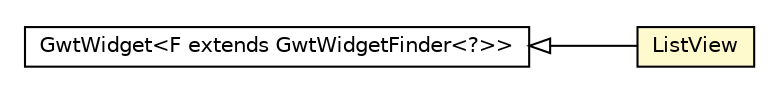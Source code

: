#!/usr/local/bin/dot
#
# Class diagram 
# Generated by UMLGraph version R5_6-24-gf6e263 (http://www.umlgraph.org/)
#

digraph G {
	edge [fontname="Helvetica",fontsize=10,labelfontname="Helvetica",labelfontsize=10];
	node [fontname="Helvetica",fontsize=10,shape=plaintext];
	nodesep=0.25;
	ranksep=0.5;
	rankdir=LR;
	// org.senchalabs.gwt.gwtdriver.gxt.models.ListView
	c302 [label=<<table title="org.senchalabs.gwt.gwtdriver.gxt.models.ListView" border="0" cellborder="1" cellspacing="0" cellpadding="2" port="p" bgcolor="lemonChiffon" href="./ListView.html">
		<tr><td><table border="0" cellspacing="0" cellpadding="1">
<tr><td align="center" balign="center"> ListView </td></tr>
		</table></td></tr>
		</table>>, URL="./ListView.html", fontname="Helvetica", fontcolor="black", fontsize=10.0];
	//org.senchalabs.gwt.gwtdriver.gxt.models.ListView extends org.senchalabs.gwt.gwtdriver.models.GwtWidget<org.senchalabs.gwt.gwtdriver.models.GwtWidgetFinder<org.senchalabs.gwt.gwtdriver.gxt.models.ListView>>
	c311:p -> c302:p [dir=back,arrowtail=empty];
	// org.senchalabs.gwt.gwtdriver.models.GwtWidget<F extends org.senchalabs.gwt.gwtdriver.models.GwtWidgetFinder<?>>
	c311 [label=<<table title="org.senchalabs.gwt.gwtdriver.models.GwtWidget" border="0" cellborder="1" cellspacing="0" cellpadding="2" port="p">
		<tr><td><table border="0" cellspacing="0" cellpadding="1">
<tr><td align="center" balign="center"> GwtWidget&lt;F extends GwtWidgetFinder&lt;?&gt;&gt; </td></tr>
		</table></td></tr>
		</table>>, URL="null", fontname="Helvetica", fontcolor="black", fontsize=10.0];
}

